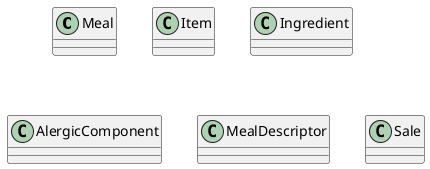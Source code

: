@startuml SequenceUC1Diagram
class Meal 

class Item 

class Ingredient 

class AlergicComponent

class MealDescriptor 

class Sale 
@enduml